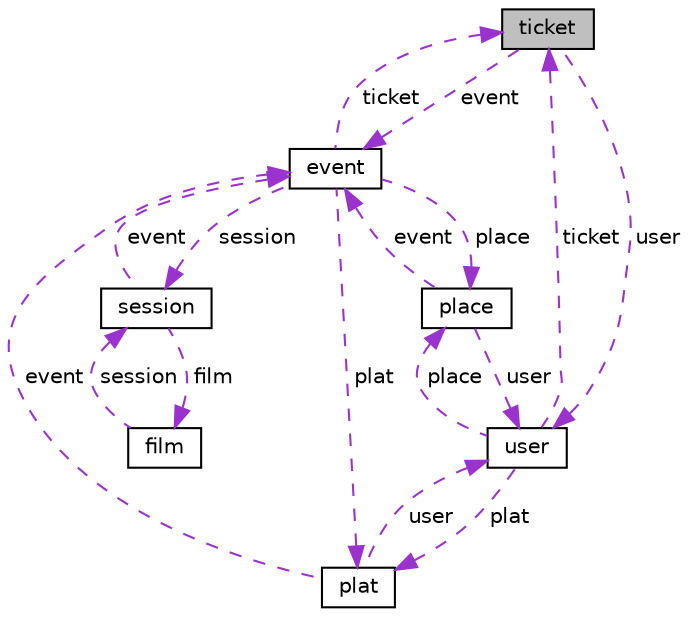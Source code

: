 digraph "ticket"
{
 // LATEX_PDF_SIZE
  edge [fontname="Helvetica",fontsize="10",labelfontname="Helvetica",labelfontsize="10"];
  node [fontname="Helvetica",fontsize="10",shape=record];
  Node1 [label="ticket",height=0.2,width=0.4,color="black", fillcolor="grey75", style="filled", fontcolor="black",tooltip="Structure représentant un billet Cette structure représente un billet et contient son identifiant,..."];
  Node2 -> Node1 [dir="back",color="darkorchid3",fontsize="10",style="dashed",label=" event" ,fontname="Helvetica"];
  Node2 [label="event",height=0.2,width=0.4,color="black", fillcolor="white", style="filled",URL="$structevent.html",tooltip="Structure représentant un événement Cette structure représente un événement et contient son identifia..."];
  Node3 -> Node2 [dir="back",color="darkorchid3",fontsize="10",style="dashed",label=" place" ,fontname="Helvetica"];
  Node3 [label="place",height=0.2,width=0.4,color="black", fillcolor="white", style="filled",URL="$structplace.html",tooltip="Structure représentant un emplacement."];
  Node2 -> Node3 [dir="back",color="darkorchid3",fontsize="10",style="dashed",label=" event" ,fontname="Helvetica"];
  Node4 -> Node3 [dir="back",color="darkorchid3",fontsize="10",style="dashed",label=" user" ,fontname="Helvetica"];
  Node4 [label="user",height=0.2,width=0.4,color="black", fillcolor="white", style="filled",URL="$structuser.html",tooltip=" "];
  Node3 -> Node4 [dir="back",color="darkorchid3",fontsize="10",style="dashed",label=" place" ,fontname="Helvetica"];
  Node1 -> Node4 [dir="back",color="darkorchid3",fontsize="10",style="dashed",label=" ticket" ,fontname="Helvetica"];
  Node5 -> Node4 [dir="back",color="darkorchid3",fontsize="10",style="dashed",label=" plat" ,fontname="Helvetica"];
  Node5 [label="plat",height=0.2,width=0.4,color="black", fillcolor="white", style="filled",URL="$structplat.html",tooltip="Structure représentant un plat."];
  Node2 -> Node5 [dir="back",color="darkorchid3",fontsize="10",style="dashed",label=" event" ,fontname="Helvetica"];
  Node4 -> Node5 [dir="back",color="darkorchid3",fontsize="10",style="dashed",label=" user" ,fontname="Helvetica"];
  Node6 -> Node2 [dir="back",color="darkorchid3",fontsize="10",style="dashed",label=" session" ,fontname="Helvetica"];
  Node6 [label="session",height=0.2,width=0.4,color="black", fillcolor="white", style="filled",URL="$structsession.html",tooltip="Structure représentant une session."];
  Node7 -> Node6 [dir="back",color="darkorchid3",fontsize="10",style="dashed",label=" film" ,fontname="Helvetica"];
  Node7 [label="film",height=0.2,width=0.4,color="black", fillcolor="white", style="filled",URL="$structfilm.html",tooltip="Structure représentant un film Cette structure représente un film et contient son identifiant,..."];
  Node6 -> Node7 [dir="back",color="darkorchid3",fontsize="10",style="dashed",label=" session" ,fontname="Helvetica"];
  Node2 -> Node6 [dir="back",color="darkorchid3",fontsize="10",style="dashed",label=" event" ,fontname="Helvetica"];
  Node1 -> Node2 [dir="back",color="darkorchid3",fontsize="10",style="dashed",label=" ticket" ,fontname="Helvetica"];
  Node5 -> Node2 [dir="back",color="darkorchid3",fontsize="10",style="dashed",label=" plat" ,fontname="Helvetica"];
  Node4 -> Node1 [dir="back",color="darkorchid3",fontsize="10",style="dashed",label=" user" ,fontname="Helvetica"];
}
